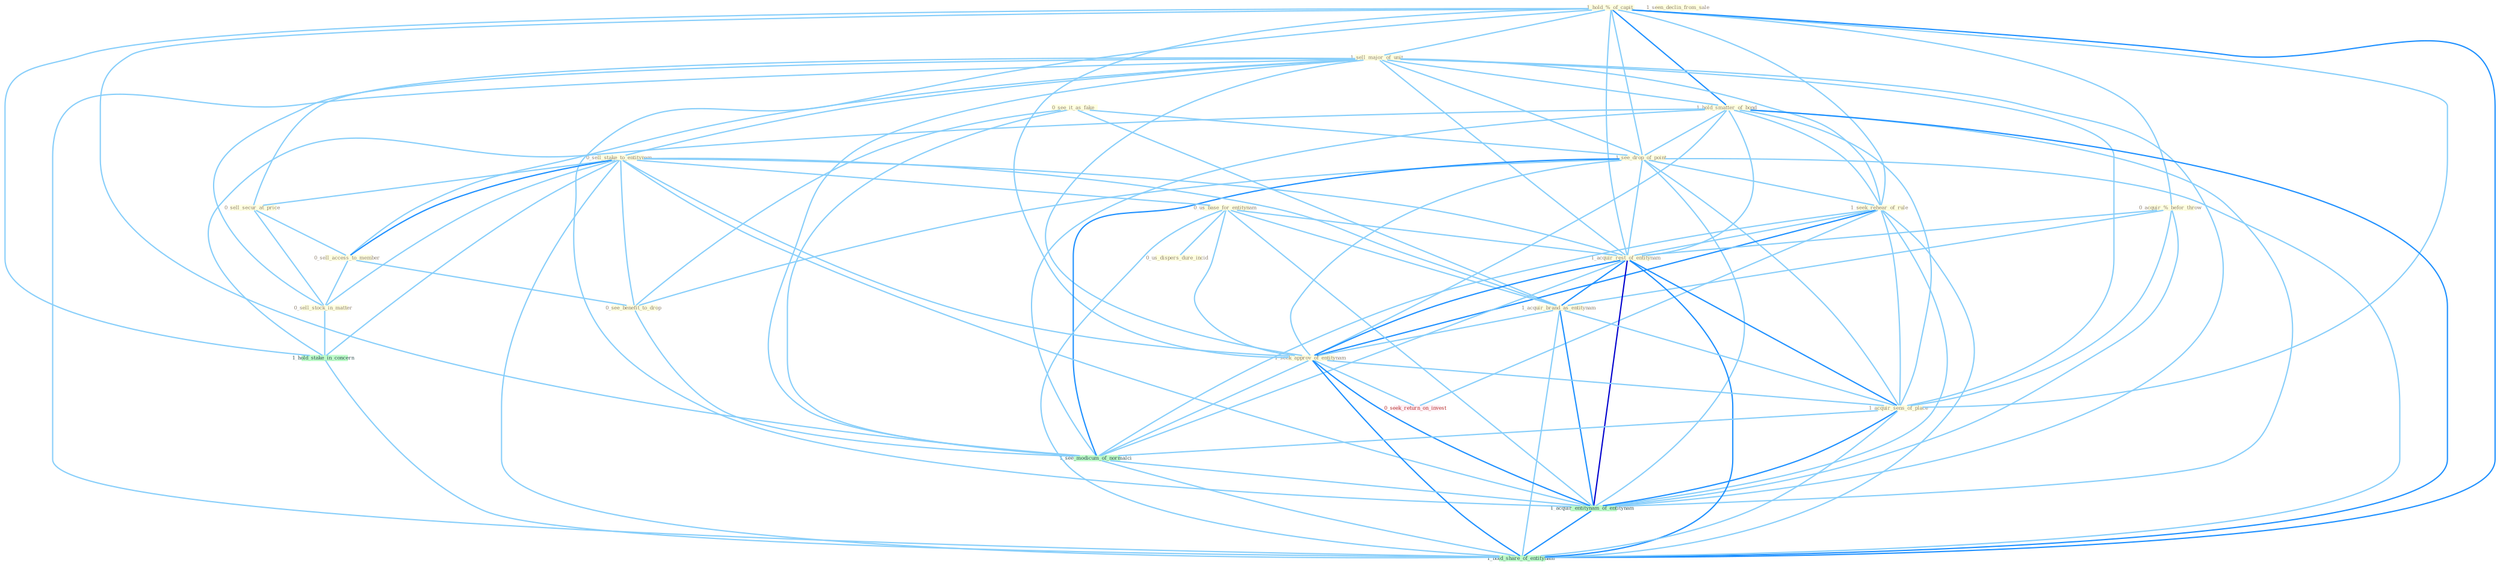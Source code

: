 Graph G{ 
    node
    [shape=polygon,style=filled,width=.5,height=.06,color="#BDFCC9",fixedsize=true,fontsize=4,
    fontcolor="#2f4f4f"];
    {node
    [color="#ffffe0", fontcolor="#8b7d6b"] "1_hold_%_of_capit " "1_sell_major_of_unit " "0_see_it_as_fake " "1_hold_smatter_of_bond " "1_see_drop_of_point " "1_seek_rehear_of_rule " "0_sell_stake_to_entitynam " "0_sell_secur_at_price " "0_acquir_%_befor_throw " "1_seen_declin_from_sale " "0_us_base_for_entitynam " "1_acquir_rest_of_entitynam " "0_us_dispers_dure_incid " "1_acquir_brand_as_entitynam " "1_seek_approv_of_entitynam " "1_acquir_sens_of_place " "0_sell_access_to_member " "0_see_benefit_to_drop " "0_sell_stock_in_matter "}
{node [color="#fff0f5", fontcolor="#b22222"] "0_seek_return_on_invest "}
edge [color="#B0E2FF"];

	"1_hold_%_of_capit " -- "1_sell_major_of_unit " [w="1", color="#87cefa" ];
	"1_hold_%_of_capit " -- "1_hold_smatter_of_bond " [w="2", color="#1e90ff" , len=0.8];
	"1_hold_%_of_capit " -- "1_see_drop_of_point " [w="1", color="#87cefa" ];
	"1_hold_%_of_capit " -- "1_seek_rehear_of_rule " [w="1", color="#87cefa" ];
	"1_hold_%_of_capit " -- "0_acquir_%_befor_throw " [w="1", color="#87cefa" ];
	"1_hold_%_of_capit " -- "1_acquir_rest_of_entitynam " [w="1", color="#87cefa" ];
	"1_hold_%_of_capit " -- "1_seek_approv_of_entitynam " [w="1", color="#87cefa" ];
	"1_hold_%_of_capit " -- "1_acquir_sens_of_place " [w="1", color="#87cefa" ];
	"1_hold_%_of_capit " -- "1_hold_stake_in_concern " [w="1", color="#87cefa" ];
	"1_hold_%_of_capit " -- "1_see_modicum_of_normalci " [w="1", color="#87cefa" ];
	"1_hold_%_of_capit " -- "1_acquir_entitynam_of_entitynam " [w="1", color="#87cefa" ];
	"1_hold_%_of_capit " -- "1_hold_share_of_entitynam " [w="2", color="#1e90ff" , len=0.8];
	"1_sell_major_of_unit " -- "1_hold_smatter_of_bond " [w="1", color="#87cefa" ];
	"1_sell_major_of_unit " -- "1_see_drop_of_point " [w="1", color="#87cefa" ];
	"1_sell_major_of_unit " -- "1_seek_rehear_of_rule " [w="1", color="#87cefa" ];
	"1_sell_major_of_unit " -- "0_sell_stake_to_entitynam " [w="1", color="#87cefa" ];
	"1_sell_major_of_unit " -- "0_sell_secur_at_price " [w="1", color="#87cefa" ];
	"1_sell_major_of_unit " -- "1_acquir_rest_of_entitynam " [w="1", color="#87cefa" ];
	"1_sell_major_of_unit " -- "1_seek_approv_of_entitynam " [w="1", color="#87cefa" ];
	"1_sell_major_of_unit " -- "1_acquir_sens_of_place " [w="1", color="#87cefa" ];
	"1_sell_major_of_unit " -- "0_sell_access_to_member " [w="1", color="#87cefa" ];
	"1_sell_major_of_unit " -- "0_sell_stock_in_matter " [w="1", color="#87cefa" ];
	"1_sell_major_of_unit " -- "1_see_modicum_of_normalci " [w="1", color="#87cefa" ];
	"1_sell_major_of_unit " -- "1_acquir_entitynam_of_entitynam " [w="1", color="#87cefa" ];
	"1_sell_major_of_unit " -- "1_hold_share_of_entitynam " [w="1", color="#87cefa" ];
	"0_see_it_as_fake " -- "1_see_drop_of_point " [w="1", color="#87cefa" ];
	"0_see_it_as_fake " -- "1_acquir_brand_as_entitynam " [w="1", color="#87cefa" ];
	"0_see_it_as_fake " -- "0_see_benefit_to_drop " [w="1", color="#87cefa" ];
	"0_see_it_as_fake " -- "1_see_modicum_of_normalci " [w="1", color="#87cefa" ];
	"1_hold_smatter_of_bond " -- "1_see_drop_of_point " [w="1", color="#87cefa" ];
	"1_hold_smatter_of_bond " -- "1_seek_rehear_of_rule " [w="1", color="#87cefa" ];
	"1_hold_smatter_of_bond " -- "1_acquir_rest_of_entitynam " [w="1", color="#87cefa" ];
	"1_hold_smatter_of_bond " -- "1_seek_approv_of_entitynam " [w="1", color="#87cefa" ];
	"1_hold_smatter_of_bond " -- "1_acquir_sens_of_place " [w="1", color="#87cefa" ];
	"1_hold_smatter_of_bond " -- "1_hold_stake_in_concern " [w="1", color="#87cefa" ];
	"1_hold_smatter_of_bond " -- "1_see_modicum_of_normalci " [w="1", color="#87cefa" ];
	"1_hold_smatter_of_bond " -- "1_acquir_entitynam_of_entitynam " [w="1", color="#87cefa" ];
	"1_hold_smatter_of_bond " -- "1_hold_share_of_entitynam " [w="2", color="#1e90ff" , len=0.8];
	"1_see_drop_of_point " -- "1_seek_rehear_of_rule " [w="1", color="#87cefa" ];
	"1_see_drop_of_point " -- "1_acquir_rest_of_entitynam " [w="1", color="#87cefa" ];
	"1_see_drop_of_point " -- "1_seek_approv_of_entitynam " [w="1", color="#87cefa" ];
	"1_see_drop_of_point " -- "1_acquir_sens_of_place " [w="1", color="#87cefa" ];
	"1_see_drop_of_point " -- "0_see_benefit_to_drop " [w="1", color="#87cefa" ];
	"1_see_drop_of_point " -- "1_see_modicum_of_normalci " [w="2", color="#1e90ff" , len=0.8];
	"1_see_drop_of_point " -- "1_acquir_entitynam_of_entitynam " [w="1", color="#87cefa" ];
	"1_see_drop_of_point " -- "1_hold_share_of_entitynam " [w="1", color="#87cefa" ];
	"1_seek_rehear_of_rule " -- "1_acquir_rest_of_entitynam " [w="1", color="#87cefa" ];
	"1_seek_rehear_of_rule " -- "1_seek_approv_of_entitynam " [w="2", color="#1e90ff" , len=0.8];
	"1_seek_rehear_of_rule " -- "1_acquir_sens_of_place " [w="1", color="#87cefa" ];
	"1_seek_rehear_of_rule " -- "0_seek_return_on_invest " [w="1", color="#87cefa" ];
	"1_seek_rehear_of_rule " -- "1_see_modicum_of_normalci " [w="1", color="#87cefa" ];
	"1_seek_rehear_of_rule " -- "1_acquir_entitynam_of_entitynam " [w="1", color="#87cefa" ];
	"1_seek_rehear_of_rule " -- "1_hold_share_of_entitynam " [w="1", color="#87cefa" ];
	"0_sell_stake_to_entitynam " -- "0_sell_secur_at_price " [w="1", color="#87cefa" ];
	"0_sell_stake_to_entitynam " -- "0_us_base_for_entitynam " [w="1", color="#87cefa" ];
	"0_sell_stake_to_entitynam " -- "1_acquir_rest_of_entitynam " [w="1", color="#87cefa" ];
	"0_sell_stake_to_entitynam " -- "1_acquir_brand_as_entitynam " [w="1", color="#87cefa" ];
	"0_sell_stake_to_entitynam " -- "1_seek_approv_of_entitynam " [w="1", color="#87cefa" ];
	"0_sell_stake_to_entitynam " -- "0_sell_access_to_member " [w="2", color="#1e90ff" , len=0.8];
	"0_sell_stake_to_entitynam " -- "0_see_benefit_to_drop " [w="1", color="#87cefa" ];
	"0_sell_stake_to_entitynam " -- "0_sell_stock_in_matter " [w="1", color="#87cefa" ];
	"0_sell_stake_to_entitynam " -- "1_hold_stake_in_concern " [w="1", color="#87cefa" ];
	"0_sell_stake_to_entitynam " -- "1_acquir_entitynam_of_entitynam " [w="1", color="#87cefa" ];
	"0_sell_stake_to_entitynam " -- "1_hold_share_of_entitynam " [w="1", color="#87cefa" ];
	"0_sell_secur_at_price " -- "0_sell_access_to_member " [w="1", color="#87cefa" ];
	"0_sell_secur_at_price " -- "0_sell_stock_in_matter " [w="1", color="#87cefa" ];
	"0_acquir_%_befor_throw " -- "1_acquir_rest_of_entitynam " [w="1", color="#87cefa" ];
	"0_acquir_%_befor_throw " -- "1_acquir_brand_as_entitynam " [w="1", color="#87cefa" ];
	"0_acquir_%_befor_throw " -- "1_acquir_sens_of_place " [w="1", color="#87cefa" ];
	"0_acquir_%_befor_throw " -- "1_acquir_entitynam_of_entitynam " [w="1", color="#87cefa" ];
	"0_us_base_for_entitynam " -- "1_acquir_rest_of_entitynam " [w="1", color="#87cefa" ];
	"0_us_base_for_entitynam " -- "0_us_dispers_dure_incid " [w="1", color="#87cefa" ];
	"0_us_base_for_entitynam " -- "1_acquir_brand_as_entitynam " [w="1", color="#87cefa" ];
	"0_us_base_for_entitynam " -- "1_seek_approv_of_entitynam " [w="1", color="#87cefa" ];
	"0_us_base_for_entitynam " -- "1_acquir_entitynam_of_entitynam " [w="1", color="#87cefa" ];
	"0_us_base_for_entitynam " -- "1_hold_share_of_entitynam " [w="1", color="#87cefa" ];
	"1_acquir_rest_of_entitynam " -- "1_acquir_brand_as_entitynam " [w="2", color="#1e90ff" , len=0.8];
	"1_acquir_rest_of_entitynam " -- "1_seek_approv_of_entitynam " [w="2", color="#1e90ff" , len=0.8];
	"1_acquir_rest_of_entitynam " -- "1_acquir_sens_of_place " [w="2", color="#1e90ff" , len=0.8];
	"1_acquir_rest_of_entitynam " -- "1_see_modicum_of_normalci " [w="1", color="#87cefa" ];
	"1_acquir_rest_of_entitynam " -- "1_acquir_entitynam_of_entitynam " [w="3", color="#0000cd" , len=0.6];
	"1_acquir_rest_of_entitynam " -- "1_hold_share_of_entitynam " [w="2", color="#1e90ff" , len=0.8];
	"1_acquir_brand_as_entitynam " -- "1_seek_approv_of_entitynam " [w="1", color="#87cefa" ];
	"1_acquir_brand_as_entitynam " -- "1_acquir_sens_of_place " [w="1", color="#87cefa" ];
	"1_acquir_brand_as_entitynam " -- "1_acquir_entitynam_of_entitynam " [w="2", color="#1e90ff" , len=0.8];
	"1_acquir_brand_as_entitynam " -- "1_hold_share_of_entitynam " [w="1", color="#87cefa" ];
	"1_seek_approv_of_entitynam " -- "1_acquir_sens_of_place " [w="1", color="#87cefa" ];
	"1_seek_approv_of_entitynam " -- "0_seek_return_on_invest " [w="1", color="#87cefa" ];
	"1_seek_approv_of_entitynam " -- "1_see_modicum_of_normalci " [w="1", color="#87cefa" ];
	"1_seek_approv_of_entitynam " -- "1_acquir_entitynam_of_entitynam " [w="2", color="#1e90ff" , len=0.8];
	"1_seek_approv_of_entitynam " -- "1_hold_share_of_entitynam " [w="2", color="#1e90ff" , len=0.8];
	"1_acquir_sens_of_place " -- "1_see_modicum_of_normalci " [w="1", color="#87cefa" ];
	"1_acquir_sens_of_place " -- "1_acquir_entitynam_of_entitynam " [w="2", color="#1e90ff" , len=0.8];
	"1_acquir_sens_of_place " -- "1_hold_share_of_entitynam " [w="1", color="#87cefa" ];
	"0_sell_access_to_member " -- "0_see_benefit_to_drop " [w="1", color="#87cefa" ];
	"0_sell_access_to_member " -- "0_sell_stock_in_matter " [w="1", color="#87cefa" ];
	"0_see_benefit_to_drop " -- "1_see_modicum_of_normalci " [w="1", color="#87cefa" ];
	"0_sell_stock_in_matter " -- "1_hold_stake_in_concern " [w="1", color="#87cefa" ];
	"1_hold_stake_in_concern " -- "1_hold_share_of_entitynam " [w="1", color="#87cefa" ];
	"1_see_modicum_of_normalci " -- "1_acquir_entitynam_of_entitynam " [w="1", color="#87cefa" ];
	"1_see_modicum_of_normalci " -- "1_hold_share_of_entitynam " [w="1", color="#87cefa" ];
	"1_acquir_entitynam_of_entitynam " -- "1_hold_share_of_entitynam " [w="2", color="#1e90ff" , len=0.8];
}